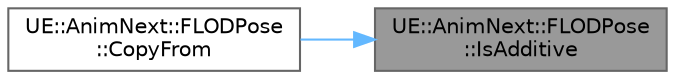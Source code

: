 digraph "UE::AnimNext::FLODPose::IsAdditive"
{
 // INTERACTIVE_SVG=YES
 // LATEX_PDF_SIZE
  bgcolor="transparent";
  edge [fontname=Helvetica,fontsize=10,labelfontname=Helvetica,labelfontsize=10];
  node [fontname=Helvetica,fontsize=10,shape=box,height=0.2,width=0.4];
  rankdir="RL";
  Node1 [id="Node000001",label="UE::AnimNext::FLODPose\l::IsAdditive",height=0.2,width=0.4,color="gray40", fillcolor="grey60", style="filled", fontcolor="black",tooltip=" "];
  Node1 -> Node2 [id="edge1_Node000001_Node000002",dir="back",color="steelblue1",style="solid",tooltip=" "];
  Node2 [id="Node000002",label="UE::AnimNext::FLODPose\l::CopyFrom",height=0.2,width=0.4,color="grey40", fillcolor="white", style="filled",URL="$df/dc2/structUE_1_1AnimNext_1_1FLODPose.html#aa30ee107fbd61ca435e6b8a4c3a4a683",tooltip=" "];
}
